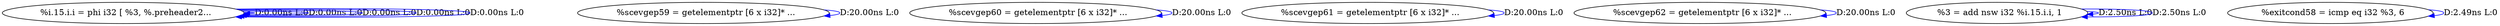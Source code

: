 digraph {
Node0x3eea4d0[label="  %i.15.i.i = phi i32 [ %3, %.preheader2..."];
Node0x3eea4d0 -> Node0x3eea4d0[label="D:0.00ns L:0",color=blue];
Node0x3eea4d0 -> Node0x3eea4d0[label="D:0.00ns L:0",color=blue];
Node0x3eea4d0 -> Node0x3eea4d0[label="D:0.00ns L:0",color=blue];
Node0x3eea4d0 -> Node0x3eea4d0[label="D:0.00ns L:0",color=blue];
Node0x3eea4d0 -> Node0x3eea4d0[label="D:0.00ns L:0",color=blue];
Node0x3eea5b0[label="  %scevgep59 = getelementptr [6 x i32]* ..."];
Node0x3eea5b0 -> Node0x3eea5b0[label="D:20.00ns L:0",color=blue];
Node0x3eea690[label="  %scevgep60 = getelementptr [6 x i32]* ..."];
Node0x3eea690 -> Node0x3eea690[label="D:20.00ns L:0",color=blue];
Node0x3eea770[label="  %scevgep61 = getelementptr [6 x i32]* ..."];
Node0x3eea770 -> Node0x3eea770[label="D:20.00ns L:0",color=blue];
Node0x3eea850[label="  %scevgep62 = getelementptr [6 x i32]* ..."];
Node0x3eea850 -> Node0x3eea850[label="D:20.00ns L:0",color=blue];
Node0x3eeacb0[label="  %3 = add nsw i32 %i.15.i.i, 1"];
Node0x3eeacb0 -> Node0x3eeacb0[label="D:2.50ns L:0",color=blue];
Node0x3eeacb0 -> Node0x3eeacb0[label="D:2.50ns L:0",color=blue];
Node0x3eead90[label="  %exitcond58 = icmp eq i32 %3, 6"];
Node0x3eead90 -> Node0x3eead90[label="D:2.49ns L:0",color=blue];
}
